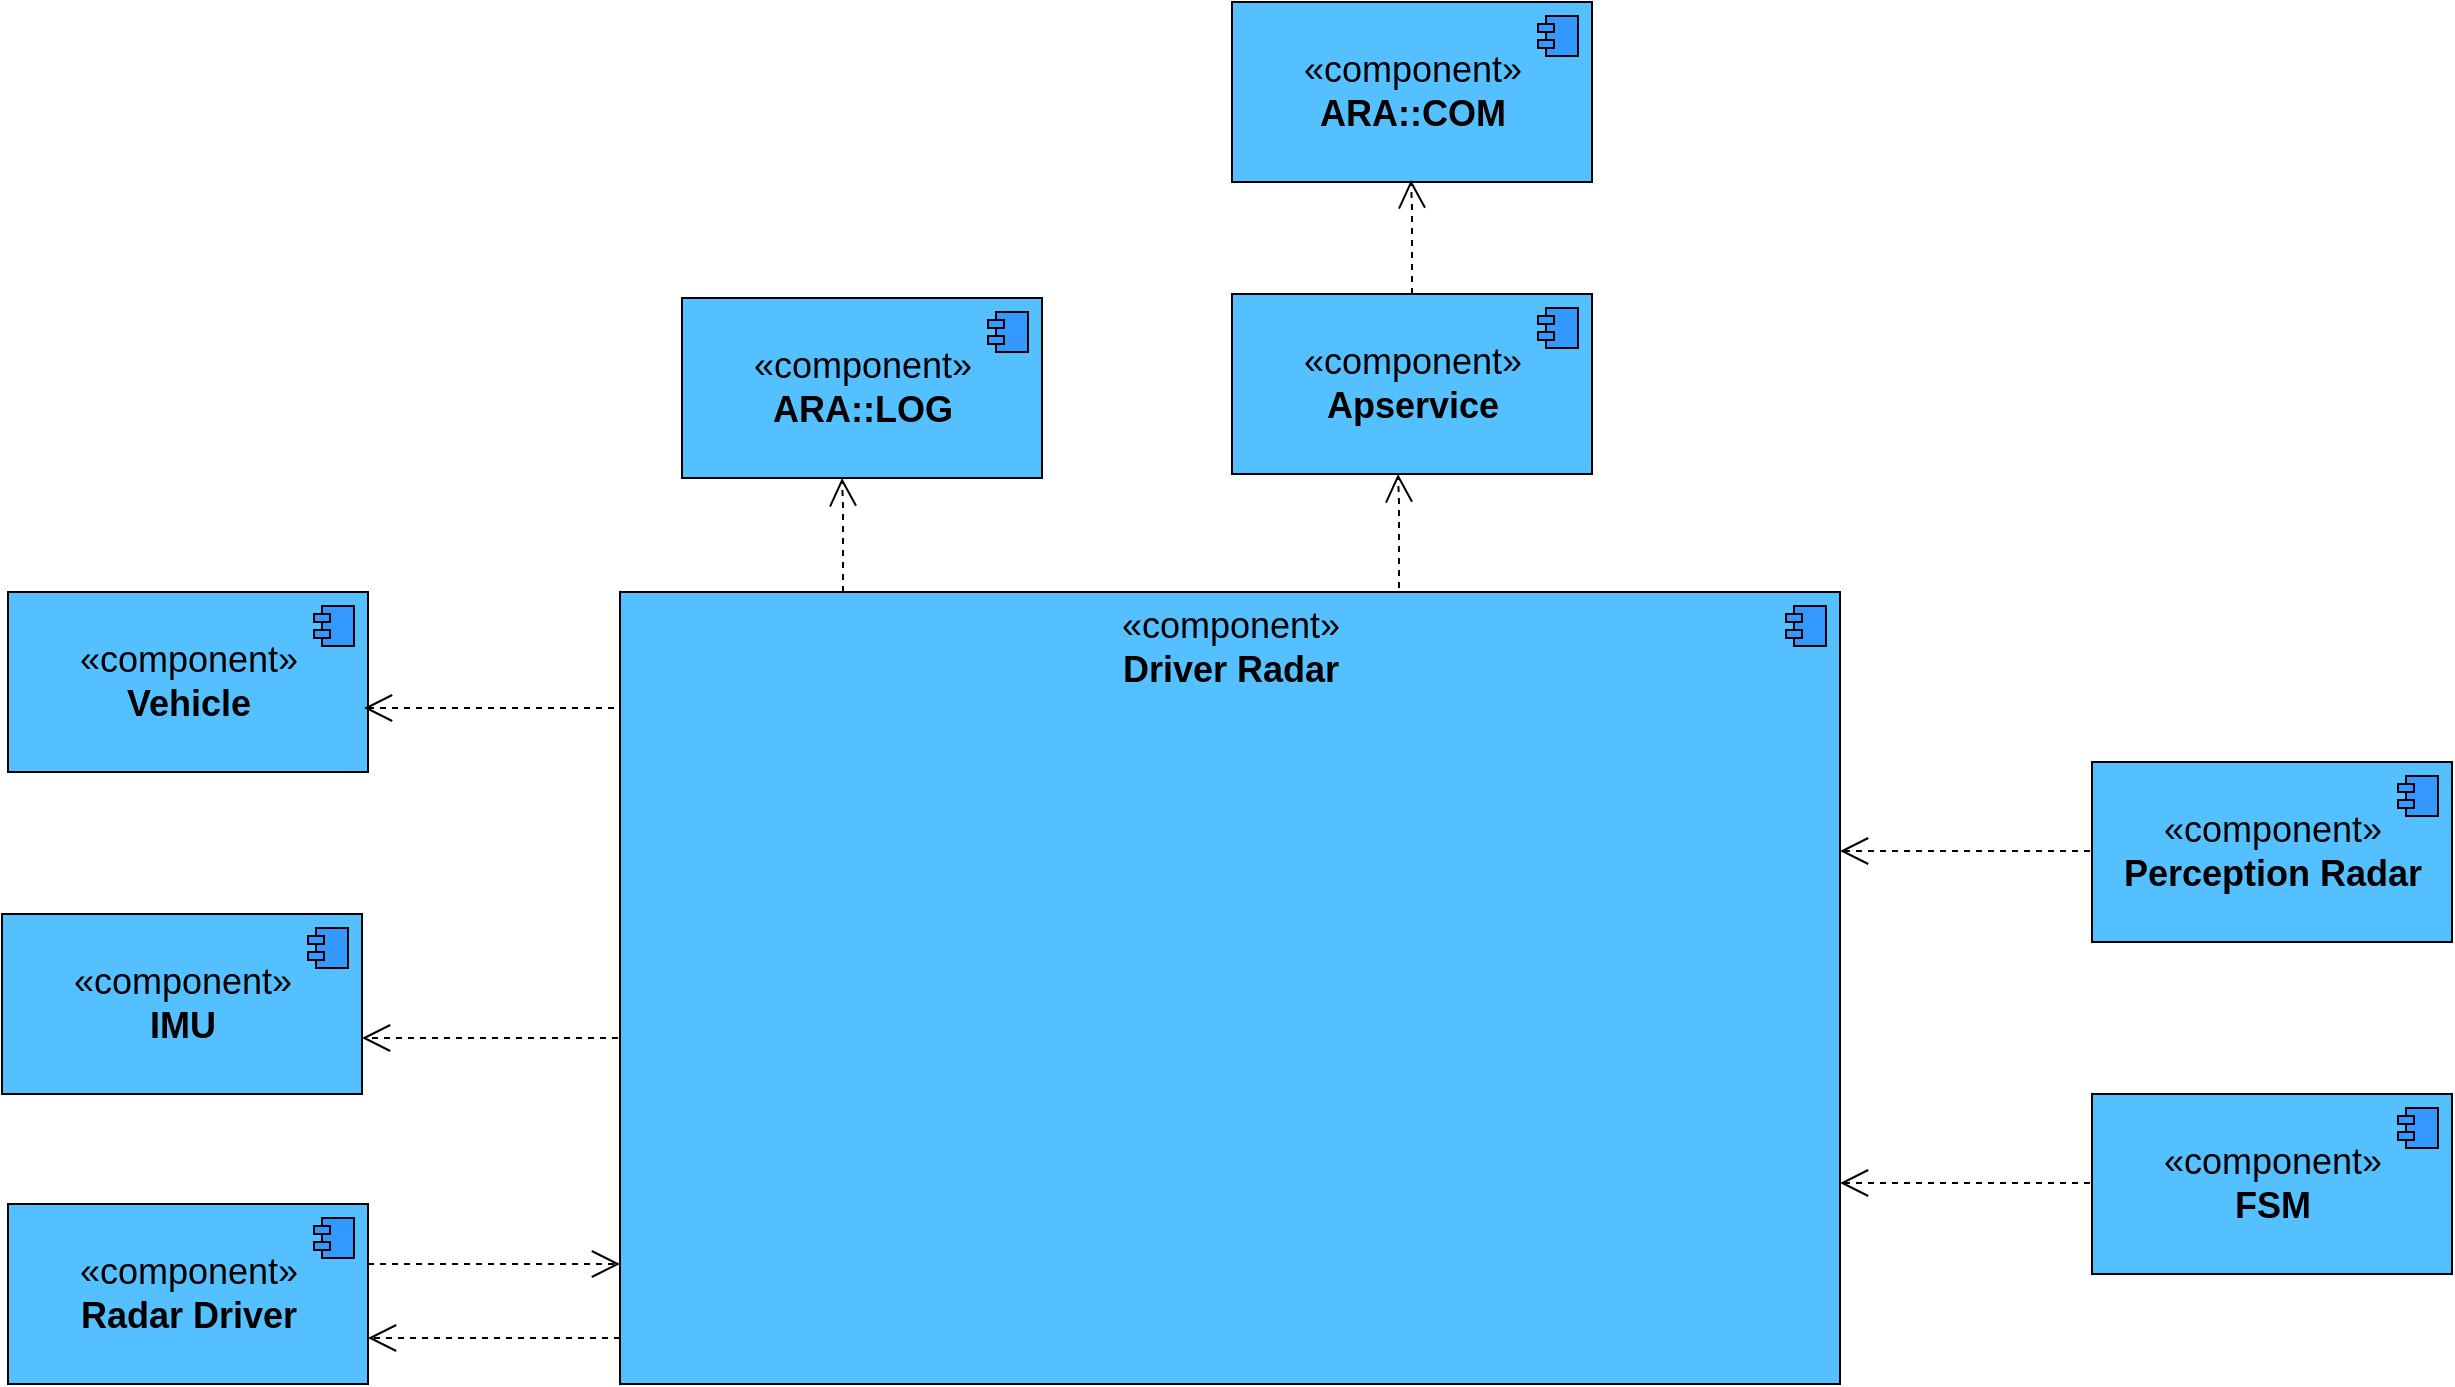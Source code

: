 <mxfile version="21.0.2" type="github">
  <diagram name="第 1 页" id="op3AtAHCUiGtNq2yHj7u">
    <mxGraphModel dx="1434" dy="796" grid="0" gridSize="10" guides="1" tooltips="1" connect="1" arrows="1" fold="1" page="1" pageScale="1" pageWidth="3300" pageHeight="4681" math="0" shadow="0">
      <root>
        <mxCell id="0" />
        <mxCell id="1" parent="0" />
        <mxCell id="qU07RDjd1f4d0-9leCHQ-1" value="&lt;font style=&quot;font-size: 18px&quot;&gt;«component»&lt;br&gt;&lt;/font&gt;&lt;b style=&quot;font-size: 18px&quot;&gt;Driver Radar&lt;br&gt;&lt;/b&gt;" style="html=1;dropTarget=0;fillColor=#54C0FF;verticalAlign=top;" vertex="1" parent="1">
          <mxGeometry x="407" y="333" width="610" height="396" as="geometry" />
        </mxCell>
        <mxCell id="qU07RDjd1f4d0-9leCHQ-2" value="" style="shape=module;jettyWidth=8;jettyHeight=4;fillColor=#3399FF;" vertex="1" parent="qU07RDjd1f4d0-9leCHQ-1">
          <mxGeometry x="1" width="20" height="20" relative="1" as="geometry">
            <mxPoint x="-27" y="7" as="offset" />
          </mxGeometry>
        </mxCell>
        <mxCell id="qU07RDjd1f4d0-9leCHQ-3" value="«component»&lt;br&gt;&lt;b&gt;Perception Radar&lt;/b&gt;" style="html=1;dropTarget=0;fontSize=18;fillColor=#54C0FF;" vertex="1" parent="1">
          <mxGeometry x="1143" y="418" width="180" height="90" as="geometry" />
        </mxCell>
        <mxCell id="qU07RDjd1f4d0-9leCHQ-4" value="" style="shape=module;jettyWidth=8;jettyHeight=4;fontSize=18;fillColor=#3399FF;" vertex="1" parent="qU07RDjd1f4d0-9leCHQ-3">
          <mxGeometry x="1" width="20" height="20" relative="1" as="geometry">
            <mxPoint x="-27" y="7" as="offset" />
          </mxGeometry>
        </mxCell>
        <mxCell id="qU07RDjd1f4d0-9leCHQ-5" value="«component»&lt;br&gt;&lt;b&gt;IMU&lt;/b&gt;" style="html=1;dropTarget=0;fontSize=18;fillColor=#54C0FF;" vertex="1" parent="1">
          <mxGeometry x="98" y="494" width="180" height="90" as="geometry" />
        </mxCell>
        <mxCell id="qU07RDjd1f4d0-9leCHQ-6" value="" style="shape=module;jettyWidth=8;jettyHeight=4;fontSize=18;fillColor=#3399FF;" vertex="1" parent="qU07RDjd1f4d0-9leCHQ-5">
          <mxGeometry x="1" width="20" height="20" relative="1" as="geometry">
            <mxPoint x="-27" y="7" as="offset" />
          </mxGeometry>
        </mxCell>
        <mxCell id="qU07RDjd1f4d0-9leCHQ-7" value="«component»&lt;br&gt;&lt;b&gt;FSM&lt;/b&gt;" style="html=1;dropTarget=0;fontSize=18;fillColor=#54C0FF;" vertex="1" parent="1">
          <mxGeometry x="1143" y="584" width="180" height="90" as="geometry" />
        </mxCell>
        <mxCell id="qU07RDjd1f4d0-9leCHQ-8" value="" style="shape=module;jettyWidth=8;jettyHeight=4;fontSize=18;fillColor=#3399FF;" vertex="1" parent="qU07RDjd1f4d0-9leCHQ-7">
          <mxGeometry x="1" width="20" height="20" relative="1" as="geometry">
            <mxPoint x="-27" y="7" as="offset" />
          </mxGeometry>
        </mxCell>
        <mxCell id="qU07RDjd1f4d0-9leCHQ-9" value="«component»&lt;br&gt;&lt;b&gt;Vehicle&lt;/b&gt;" style="html=1;dropTarget=0;fontSize=18;fillColor=#54C0FF;" vertex="1" parent="1">
          <mxGeometry x="101" y="333" width="180" height="90" as="geometry" />
        </mxCell>
        <mxCell id="qU07RDjd1f4d0-9leCHQ-10" value="" style="shape=module;jettyWidth=8;jettyHeight=4;fontSize=18;fillColor=#3399FF;" vertex="1" parent="qU07RDjd1f4d0-9leCHQ-9">
          <mxGeometry x="1" width="20" height="20" relative="1" as="geometry">
            <mxPoint x="-27" y="7" as="offset" />
          </mxGeometry>
        </mxCell>
        <mxCell id="qU07RDjd1f4d0-9leCHQ-11" value="«component»&lt;br&gt;&lt;b&gt;ARA::LOG&lt;/b&gt;" style="html=1;dropTarget=0;fontSize=18;fillColor=#54C0FF;" vertex="1" parent="1">
          <mxGeometry x="438" y="186" width="180" height="90" as="geometry" />
        </mxCell>
        <mxCell id="qU07RDjd1f4d0-9leCHQ-12" value="" style="shape=module;jettyWidth=8;jettyHeight=4;fontSize=18;fillColor=#3399FF;" vertex="1" parent="qU07RDjd1f4d0-9leCHQ-11">
          <mxGeometry x="1" width="20" height="20" relative="1" as="geometry">
            <mxPoint x="-27" y="7" as="offset" />
          </mxGeometry>
        </mxCell>
        <mxCell id="qU07RDjd1f4d0-9leCHQ-13" value="«component»&lt;br&gt;&lt;b&gt;Apservice&lt;/b&gt;" style="html=1;dropTarget=0;fontSize=18;fillColor=#54C0FF;" vertex="1" parent="1">
          <mxGeometry x="713" y="184" width="180" height="90" as="geometry" />
        </mxCell>
        <mxCell id="qU07RDjd1f4d0-9leCHQ-14" value="" style="shape=module;jettyWidth=8;jettyHeight=4;fontSize=18;fillColor=#3399FF;" vertex="1" parent="qU07RDjd1f4d0-9leCHQ-13">
          <mxGeometry x="1" width="20" height="20" relative="1" as="geometry">
            <mxPoint x="-27" y="7" as="offset" />
          </mxGeometry>
        </mxCell>
        <mxCell id="qU07RDjd1f4d0-9leCHQ-15" value="«component»&lt;br&gt;&lt;b&gt;ARA::COM&lt;/b&gt;" style="html=1;dropTarget=0;fontSize=18;fillColor=#54C0FF;" vertex="1" parent="1">
          <mxGeometry x="713" y="38" width="180" height="90" as="geometry" />
        </mxCell>
        <mxCell id="qU07RDjd1f4d0-9leCHQ-16" value="" style="shape=module;jettyWidth=8;jettyHeight=4;fontSize=18;fillColor=#3399FF;" vertex="1" parent="qU07RDjd1f4d0-9leCHQ-15">
          <mxGeometry x="1" width="20" height="20" relative="1" as="geometry">
            <mxPoint x="-27" y="7" as="offset" />
          </mxGeometry>
        </mxCell>
        <mxCell id="qU07RDjd1f4d0-9leCHQ-17" value="" style="endArrow=open;endSize=12;dashed=1;html=1;rounded=0;fontSize=18;" edge="1" parent="1">
          <mxGeometry width="160" relative="1" as="geometry">
            <mxPoint x="404" y="391" as="sourcePoint" />
            <mxPoint x="279" y="391" as="targetPoint" />
            <Array as="points">
              <mxPoint x="355" y="391" />
            </Array>
          </mxGeometry>
        </mxCell>
        <mxCell id="qU07RDjd1f4d0-9leCHQ-18" value="" style="endArrow=open;endSize=12;dashed=1;html=1;rounded=0;fontSize=18;" edge="1" parent="1">
          <mxGeometry width="160" relative="1" as="geometry">
            <mxPoint x="406" y="556" as="sourcePoint" />
            <mxPoint x="278" y="556" as="targetPoint" />
          </mxGeometry>
        </mxCell>
        <mxCell id="qU07RDjd1f4d0-9leCHQ-21" value="" style="endArrow=open;endSize=12;dashed=1;html=1;rounded=0;fontSize=18;" edge="1" parent="1">
          <mxGeometry width="160" relative="1" as="geometry">
            <mxPoint x="1142" y="462.5" as="sourcePoint" />
            <mxPoint x="1017" y="462.5" as="targetPoint" />
            <Array as="points">
              <mxPoint x="1093" y="462.5" />
            </Array>
          </mxGeometry>
        </mxCell>
        <mxCell id="qU07RDjd1f4d0-9leCHQ-22" value="" style="endArrow=open;endSize=12;dashed=1;html=1;rounded=0;fontSize=18;" edge="1" parent="1">
          <mxGeometry width="160" relative="1" as="geometry">
            <mxPoint x="1142" y="628.5" as="sourcePoint" />
            <mxPoint x="1017" y="628.5" as="targetPoint" />
            <Array as="points">
              <mxPoint x="1093" y="628.5" />
            </Array>
          </mxGeometry>
        </mxCell>
        <mxCell id="qU07RDjd1f4d0-9leCHQ-23" value="" style="endArrow=open;endSize=12;dashed=1;html=1;rounded=0;fontSize=18;" edge="1" parent="1">
          <mxGeometry width="160" relative="1" as="geometry">
            <mxPoint x="518.5" y="333" as="sourcePoint" />
            <mxPoint x="518" y="276" as="targetPoint" />
            <Array as="points">
              <mxPoint x="518.5" y="290" />
            </Array>
          </mxGeometry>
        </mxCell>
        <mxCell id="qU07RDjd1f4d0-9leCHQ-24" value="" style="endArrow=open;endSize=12;dashed=1;html=1;rounded=0;fontSize=18;" edge="1" parent="1">
          <mxGeometry width="160" relative="1" as="geometry">
            <mxPoint x="796.5" y="331" as="sourcePoint" />
            <mxPoint x="796" y="274" as="targetPoint" />
            <Array as="points">
              <mxPoint x="796.5" y="288" />
            </Array>
          </mxGeometry>
        </mxCell>
        <mxCell id="qU07RDjd1f4d0-9leCHQ-25" value="" style="endArrow=open;endSize=12;dashed=1;html=1;rounded=0;fontSize=18;" edge="1" parent="1">
          <mxGeometry width="160" relative="1" as="geometry">
            <mxPoint x="803" y="184" as="sourcePoint" />
            <mxPoint x="802.5" y="127" as="targetPoint" />
            <Array as="points">
              <mxPoint x="803" y="141" />
            </Array>
          </mxGeometry>
        </mxCell>
        <mxCell id="qU07RDjd1f4d0-9leCHQ-26" value="«component»&lt;br&gt;&lt;b&gt;Radar Driver&lt;/b&gt;" style="html=1;dropTarget=0;fontSize=18;fillColor=#54C0FF;" vertex="1" parent="1">
          <mxGeometry x="101" y="639" width="180" height="90" as="geometry" />
        </mxCell>
        <mxCell id="qU07RDjd1f4d0-9leCHQ-27" value="" style="shape=module;jettyWidth=8;jettyHeight=4;fontSize=18;fillColor=#3399FF;" vertex="1" parent="qU07RDjd1f4d0-9leCHQ-26">
          <mxGeometry x="1" width="20" height="20" relative="1" as="geometry">
            <mxPoint x="-27" y="7" as="offset" />
          </mxGeometry>
        </mxCell>
        <mxCell id="qU07RDjd1f4d0-9leCHQ-28" value="" style="endArrow=open;endSize=12;dashed=1;html=1;rounded=0;fontSize=18;" edge="1" parent="1">
          <mxGeometry width="160" relative="1" as="geometry">
            <mxPoint x="281" y="669" as="sourcePoint" />
            <mxPoint x="407" y="669" as="targetPoint" />
            <Array as="points" />
          </mxGeometry>
        </mxCell>
        <mxCell id="qU07RDjd1f4d0-9leCHQ-29" value="" style="endArrow=open;endSize=12;dashed=1;html=1;rounded=0;fontSize=18;" edge="1" parent="1">
          <mxGeometry width="160" relative="1" as="geometry">
            <mxPoint x="407" y="706" as="sourcePoint" />
            <mxPoint x="281" y="706" as="targetPoint" />
          </mxGeometry>
        </mxCell>
      </root>
    </mxGraphModel>
  </diagram>
</mxfile>
